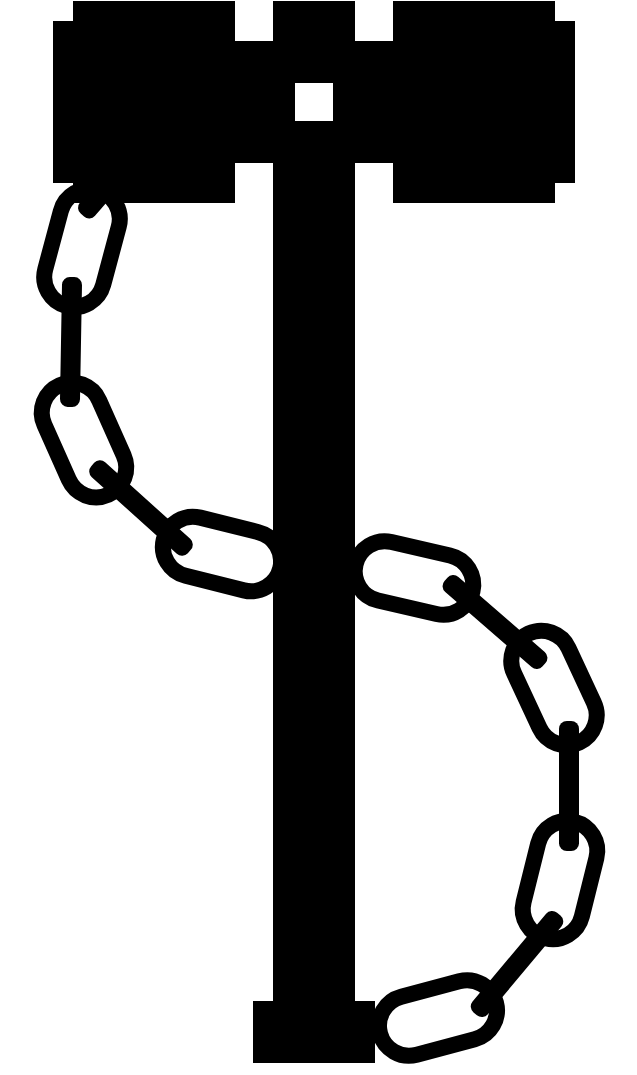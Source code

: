 <mxfile version="12.0.0" type="github" pages="1"><diagram id="gkzGoUw0bsOJUKgKwz_q" name="Page-1"><mxGraphModel dx="1673" dy="934" grid="1" gridSize="10" guides="1" tooltips="1" connect="1" arrows="1" fold="1" page="1" pageScale="1" pageWidth="827" pageHeight="1169" math="0" shadow="0"><root><mxCell id="0"/><mxCell id="1" parent="0"/><mxCell id="Nxwde-YuAzNqMTdSjijO-41" value="" style="group;rotation=-179;" vertex="1" connectable="0" parent="1"><mxGeometry x="146" y="300" width="140" height="250" as="geometry"/></mxCell><mxCell id="Nxwde-YuAzNqMTdSjijO-42" value="" style="rounded=1;whiteSpace=wrap;html=1;strokeColor=#000000;strokeWidth=8;fillColor=none;arcSize=50;rotation=-194;" vertex="1" parent="Nxwde-YuAzNqMTdSjijO-41"><mxGeometry x="70" y="1" width="60" height="30" as="geometry"/></mxCell><mxCell id="Nxwde-YuAzNqMTdSjijO-43" value="" style="rounded=1;whiteSpace=wrap;html=1;strokeColor=#000000;strokeWidth=8;fillColor=none;arcSize=50;rotation=-166;" vertex="1" parent="Nxwde-YuAzNqMTdSjijO-41"><mxGeometry x="78" y="221" width="60" height="30" as="geometry"/></mxCell><mxCell id="Nxwde-YuAzNqMTdSjijO-44" value="" style="rounded=1;whiteSpace=wrap;html=1;strokeColor=#000000;strokeWidth=8;fillColor=none;arcSize=50;rotation=-114;" vertex="1" parent="Nxwde-YuAzNqMTdSjijO-41"><mxGeometry x="9" y="164" width="60" height="30" as="geometry"/></mxCell><mxCell id="Nxwde-YuAzNqMTdSjijO-45" value="" style="rounded=1;whiteSpace=wrap;html=1;strokeColor=#000000;strokeWidth=8;fillColor=none;arcSize=50;rotation=-75;" vertex="1" parent="Nxwde-YuAzNqMTdSjijO-41"><mxGeometry x="8" y="68" width="60" height="30" as="geometry"/></mxCell><mxCell id="Nxwde-YuAzNqMTdSjijO-46" value="" style="rounded=1;whiteSpace=wrap;html=1;strokeColor=none;strokeWidth=8;fillColor=#000000;arcSize=39;rotation=-229;" vertex="1" parent="Nxwde-YuAzNqMTdSjijO-41"><mxGeometry x="27" y="37" width="65" height="10" as="geometry"/></mxCell><mxCell id="Nxwde-YuAzNqMTdSjijO-47" value="" style="rounded=1;whiteSpace=wrap;html=1;strokeColor=none;strokeWidth=8;fillColor=#000000;arcSize=39;rotation=-269;" vertex="1" parent="Nxwde-YuAzNqMTdSjijO-41"><mxGeometry y="125" width="65" height="10" as="geometry"/></mxCell><mxCell id="Nxwde-YuAzNqMTdSjijO-48" value="" style="rounded=1;whiteSpace=wrap;html=1;strokeColor=none;strokeWidth=8;fillColor=#000000;arcSize=39;rotation=-318;" vertex="1" parent="Nxwde-YuAzNqMTdSjijO-41"><mxGeometry x="35" y="208" width="65" height="10" as="geometry"/></mxCell><mxCell id="Nxwde-YuAzNqMTdSjijO-25" value="" style="edgeStyle=orthogonalEdgeStyle;curved=1;rounded=0;jumpSize=7;orthogonalLoop=1;jettySize=auto;html=1;startSize=6;strokeColor=#FF3333;strokeWidth=8;" edge="1" parent="1" source="Nxwde-YuAzNqMTdSjijO-2"><mxGeometry relative="1" as="geometry"><mxPoint x="180" y="310" as="targetPoint"/></mxGeometry></mxCell><mxCell id="Nxwde-YuAzNqMTdSjijO-2" value="" style="rounded=0;whiteSpace=wrap;html=1;fillColor=#000000;strokeColor=#000000;" vertex="1" parent="1"><mxGeometry x="260" y="280" width="80" height="60" as="geometry"/></mxCell><mxCell id="Nxwde-YuAzNqMTdSjijO-3" value="" style="rounded=0;whiteSpace=wrap;html=1;fillColor=#000000;strokeColor=#000000;" vertex="1" parent="1"><mxGeometry x="180" y="260" width="80" height="100" as="geometry"/></mxCell><mxCell id="Nxwde-YuAzNqMTdSjijO-4" value="" style="rounded=0;whiteSpace=wrap;html=1;fillColor=#000000;strokeColor=#000000;" vertex="1" parent="1"><mxGeometry x="340" y="260" width="80" height="100" as="geometry"/></mxCell><mxCell id="Nxwde-YuAzNqMTdSjijO-6" value="" style="rounded=0;whiteSpace=wrap;html=1;fillColor=#000000;strokeColor=#000000;" vertex="1" parent="1"><mxGeometry x="280" y="260" width="40" height="500" as="geometry"/></mxCell><mxCell id="Nxwde-YuAzNqMTdSjijO-7" value="" style="rounded=0;whiteSpace=wrap;html=1;fillColor=#000000;strokeColor=#000000;" vertex="1" parent="1"><mxGeometry x="170" y="270" width="10" height="80" as="geometry"/></mxCell><mxCell id="Nxwde-YuAzNqMTdSjijO-8" value="" style="rounded=0;whiteSpace=wrap;html=1;fillColor=#000000;strokeColor=#000000;" vertex="1" parent="1"><mxGeometry x="420" y="270" width="10" height="80" as="geometry"/></mxCell><mxCell id="Nxwde-YuAzNqMTdSjijO-9" value="" style="rounded=0;whiteSpace=wrap;html=1;fillColor=#000000;strokeColor=#000000;" vertex="1" parent="1"><mxGeometry x="270" y="760" width="60" height="30" as="geometry"/></mxCell><mxCell id="Nxwde-YuAzNqMTdSjijO-22" value="" style="whiteSpace=wrap;html=1;aspect=fixed;" vertex="1" parent="1"><mxGeometry x="290" y="300" width="20" height="20" as="geometry"/></mxCell><mxCell id="Nxwde-YuAzNqMTdSjijO-40" value="" style="group" vertex="1" connectable="0" parent="1"><mxGeometry x="320" y="533" width="140" height="250" as="geometry"/></mxCell><mxCell id="Nxwde-YuAzNqMTdSjijO-18" value="" style="rounded=1;whiteSpace=wrap;html=1;strokeColor=#000000;strokeWidth=8;fillColor=none;arcSize=50;rotation=-15;" vertex="1" parent="Nxwde-YuAzNqMTdSjijO-40"><mxGeometry x="12" y="220" width="60" height="30" as="geometry"/></mxCell><mxCell id="Nxwde-YuAzNqMTdSjijO-29" value="" style="rounded=1;whiteSpace=wrap;html=1;strokeColor=#000000;strokeWidth=8;fillColor=none;arcSize=50;rotation=13;" vertex="1" parent="Nxwde-YuAzNqMTdSjijO-40"><mxGeometry width="60" height="30" as="geometry"/></mxCell><mxCell id="Nxwde-YuAzNqMTdSjijO-30" value="" style="rounded=1;whiteSpace=wrap;html=1;strokeColor=#000000;strokeWidth=8;fillColor=none;arcSize=50;rotation=65;" vertex="1" parent="Nxwde-YuAzNqMTdSjijO-40"><mxGeometry x="70" y="55" width="60" height="30" as="geometry"/></mxCell><mxCell id="Nxwde-YuAzNqMTdSjijO-34" value="" style="rounded=1;whiteSpace=wrap;html=1;strokeColor=#000000;strokeWidth=8;fillColor=none;arcSize=50;rotation=104;" vertex="1" parent="Nxwde-YuAzNqMTdSjijO-40"><mxGeometry x="73" y="151" width="60" height="30" as="geometry"/></mxCell><mxCell id="Nxwde-YuAzNqMTdSjijO-37" value="" style="rounded=1;whiteSpace=wrap;html=1;strokeColor=none;strokeWidth=8;fillColor=#000000;arcSize=39;rotation=-50;" vertex="1" parent="Nxwde-YuAzNqMTdSjijO-40"><mxGeometry x="49" y="203" width="65" height="10" as="geometry"/></mxCell><mxCell id="Nxwde-YuAzNqMTdSjijO-38" value="" style="rounded=1;whiteSpace=wrap;html=1;strokeColor=none;strokeWidth=8;fillColor=#000000;arcSize=39;rotation=-90;" vertex="1" parent="Nxwde-YuAzNqMTdSjijO-40"><mxGeometry x="75" y="114" width="65" height="10" as="geometry"/></mxCell><mxCell id="Nxwde-YuAzNqMTdSjijO-39" value="" style="rounded=1;whiteSpace=wrap;html=1;strokeColor=none;strokeWidth=8;fillColor=#000000;arcSize=39;rotation=-139;" vertex="1" parent="Nxwde-YuAzNqMTdSjijO-40"><mxGeometry x="38" y="32" width="65" height="10" as="geometry"/></mxCell></root></mxGraphModel></diagram></mxfile>